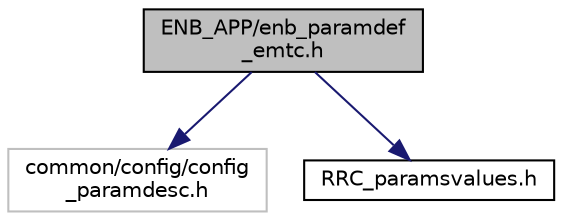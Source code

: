 digraph "ENB_APP/enb_paramdef_emtc.h"
{
 // LATEX_PDF_SIZE
  edge [fontname="Helvetica",fontsize="10",labelfontname="Helvetica",labelfontsize="10"];
  node [fontname="Helvetica",fontsize="10",shape=record];
  Node1 [label="ENB_APP/enb_paramdef\l_emtc.h",height=0.2,width=0.4,color="black", fillcolor="grey75", style="filled", fontcolor="black",tooltip="definition of configuration parameters for emtc eNodeB modules"];
  Node1 -> Node2 [color="midnightblue",fontsize="10",style="solid",fontname="Helvetica"];
  Node2 [label="common/config/config\l_paramdesc.h",height=0.2,width=0.4,color="grey75", fillcolor="white", style="filled",tooltip=" "];
  Node1 -> Node3 [color="midnightblue",fontsize="10",style="solid",fontname="Helvetica"];
  Node3 [label="RRC_paramsvalues.h",height=0.2,width=0.4,color="black", fillcolor="white", style="filled",URL="$RRC__paramsvalues_8h.html",tooltip="macro definitions for RRC authorized and asn1 parameters values, to be used in paramdef_t/chechedpara..."];
}

